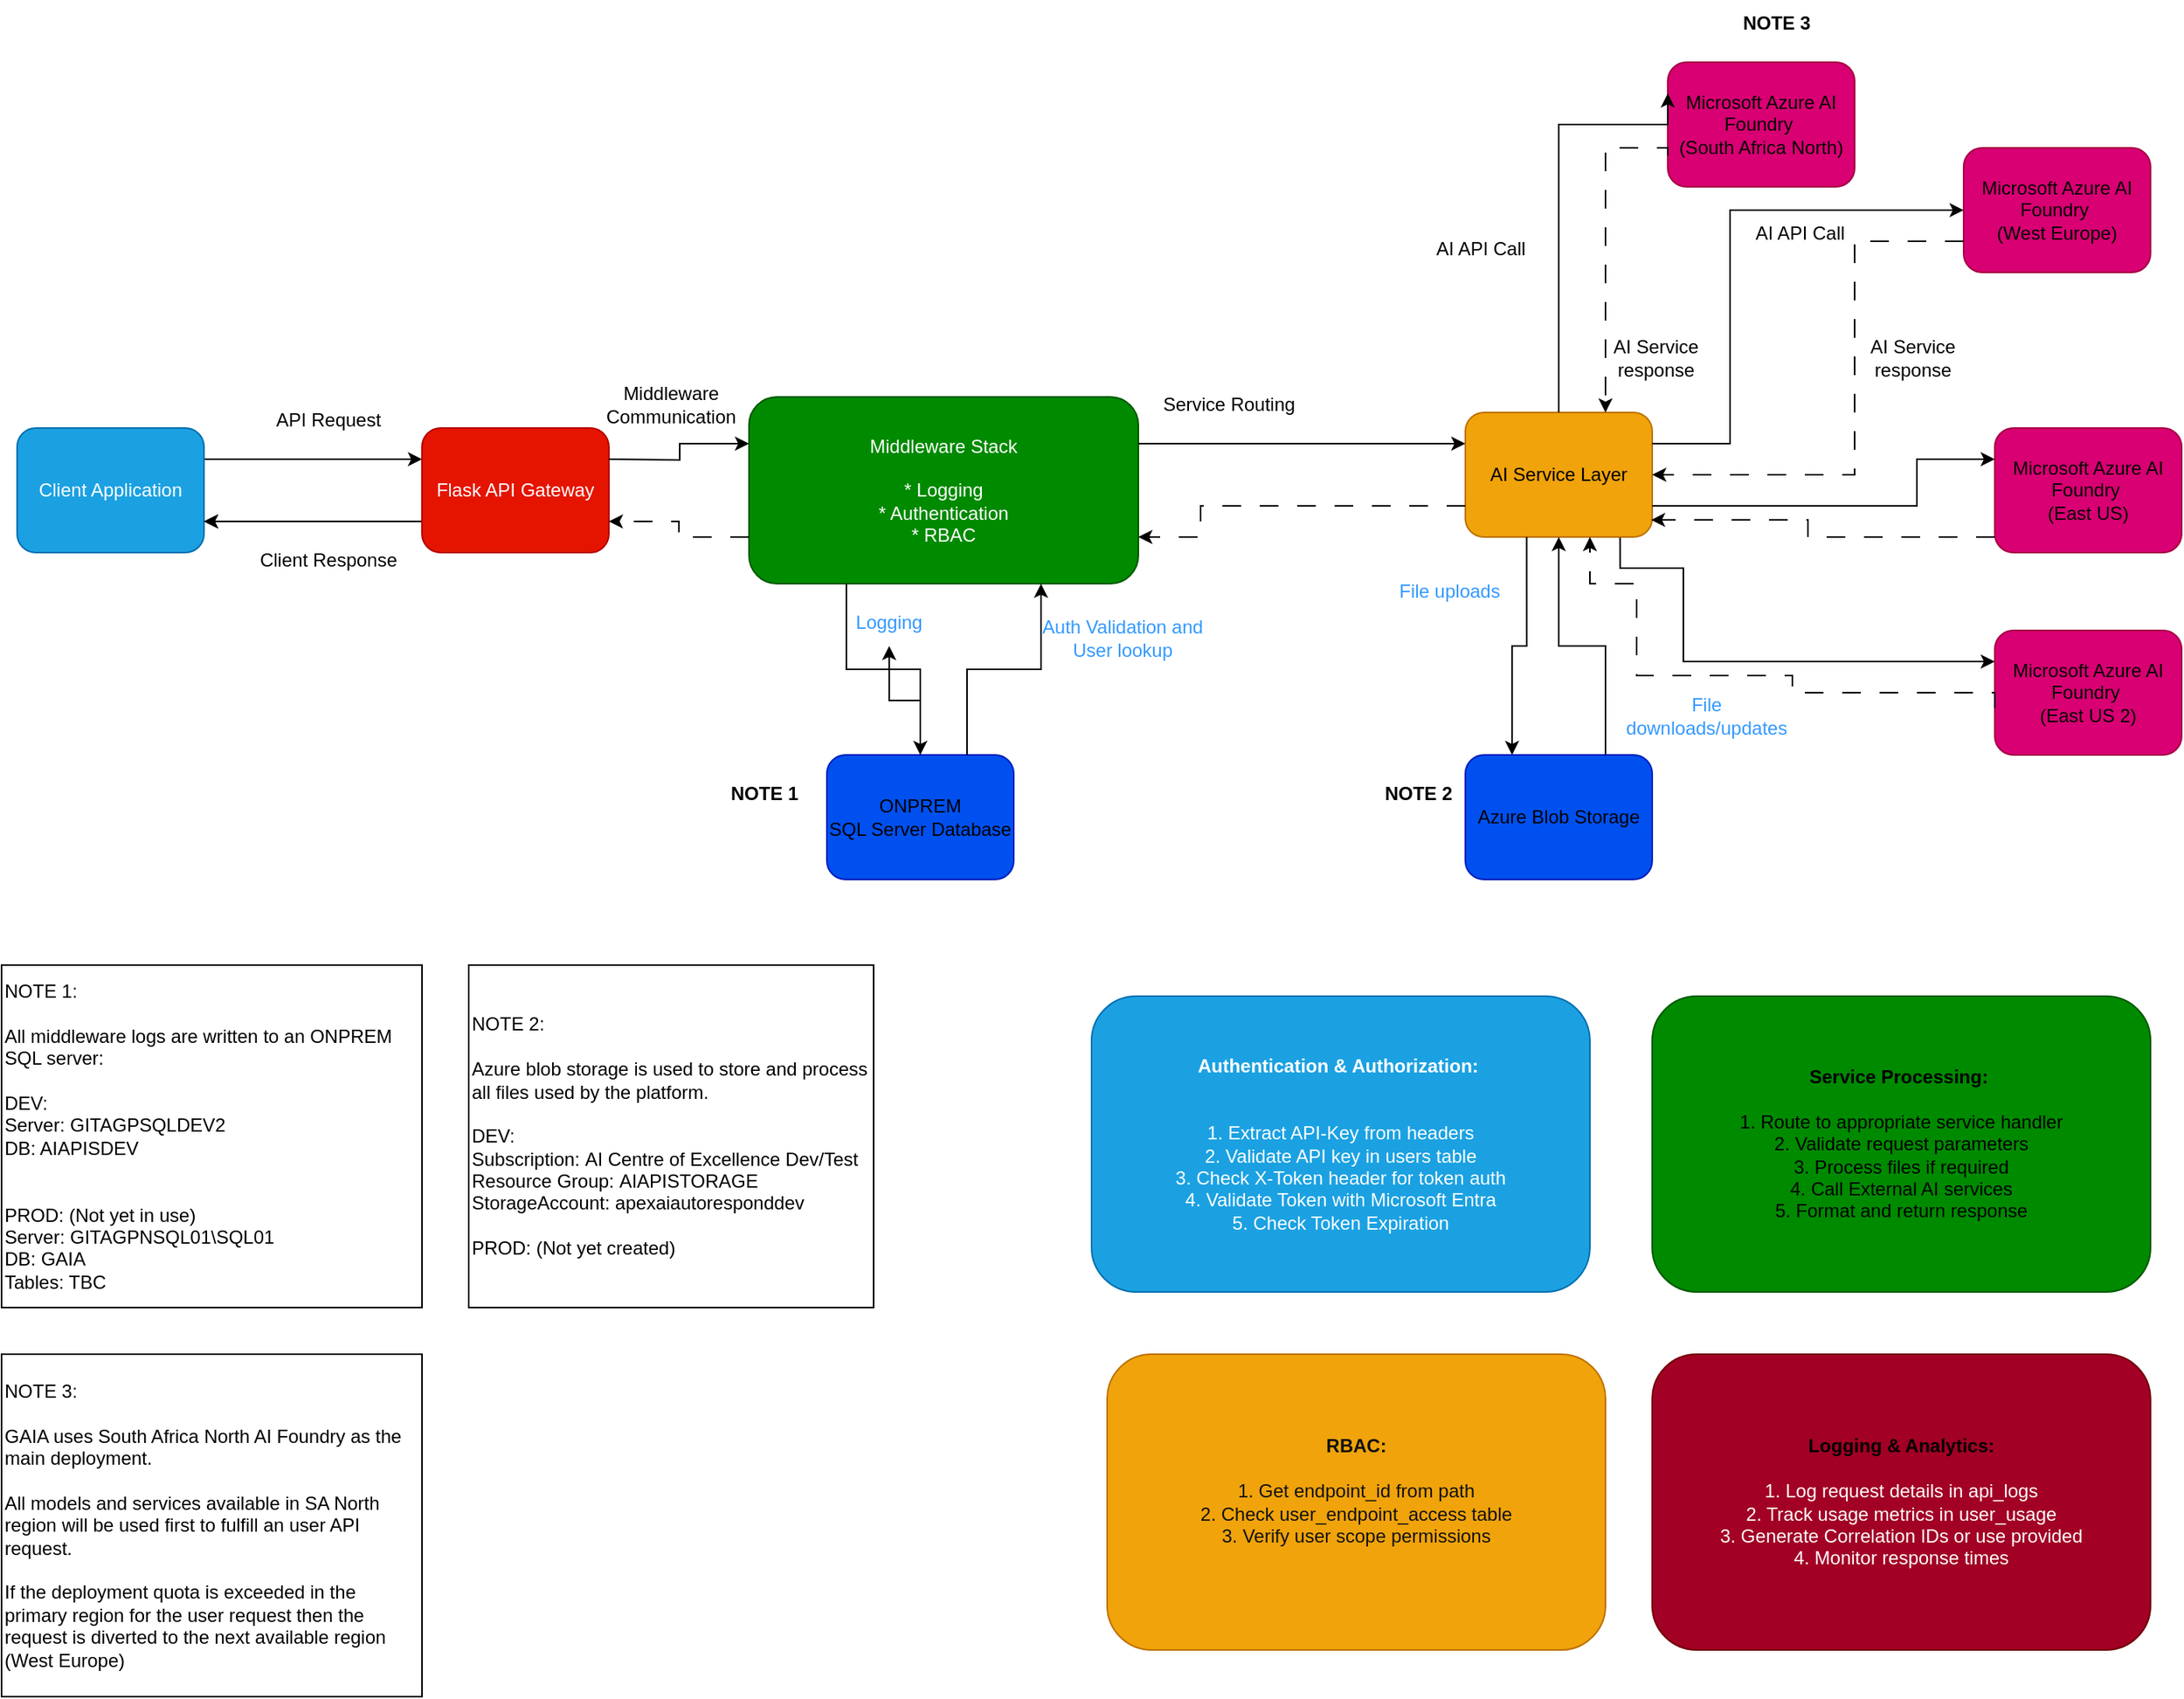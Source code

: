 <mxfile version="28.0.3">
  <diagram name="GAIA Overview" id="1JIi14eUNYYFfe48_Pwp">
    <mxGraphModel dx="2058" dy="1146" grid="1" gridSize="10" guides="1" tooltips="1" connect="1" arrows="1" fold="1" page="1" pageScale="1" pageWidth="3300" pageHeight="2339" background="light-dark(#FFFFFF,#FFFFFF)" math="0" shadow="0">
      <root>
        <mxCell id="0" />
        <mxCell id="1" parent="0" />
        <mxCell id="GCWh2iS9gtE9UTOANhLP-12" style="edgeStyle=orthogonalEdgeStyle;rounded=0;orthogonalLoop=1;jettySize=auto;html=1;entryX=0;entryY=0.25;entryDx=0;entryDy=0;strokeColor=light-dark(#000000,#000099);exitX=1;exitY=0.25;exitDx=0;exitDy=0;" edge="1" parent="1" source="GCWh2iS9gtE9UTOANhLP-2" target="GCWh2iS9gtE9UTOANhLP-3">
          <mxGeometry relative="1" as="geometry">
            <Array as="points" />
          </mxGeometry>
        </mxCell>
        <mxCell id="GCWh2iS9gtE9UTOANhLP-2" value="Client Application" style="rounded=1;whiteSpace=wrap;html=1;fillColor=#1ba1e2;fontColor=#ffffff;strokeColor=#006EAF;" vertex="1" parent="1">
          <mxGeometry x="80" y="355" width="120" height="80" as="geometry" />
        </mxCell>
        <mxCell id="GCWh2iS9gtE9UTOANhLP-13" style="edgeStyle=orthogonalEdgeStyle;rounded=0;orthogonalLoop=1;jettySize=auto;html=1;exitX=0;exitY=0.75;exitDx=0;exitDy=0;entryX=1;entryY=0.75;entryDx=0;entryDy=0;" edge="1" parent="1" source="GCWh2iS9gtE9UTOANhLP-3" target="GCWh2iS9gtE9UTOANhLP-2">
          <mxGeometry relative="1" as="geometry" />
        </mxCell>
        <mxCell id="GCWh2iS9gtE9UTOANhLP-14" style="edgeStyle=orthogonalEdgeStyle;rounded=0;orthogonalLoop=1;jettySize=auto;html=1;exitX=0;exitY=0.75;exitDx=0;exitDy=0;entryX=1;entryY=0.75;entryDx=0;entryDy=0;strokeColor=light-dark(#000000,#CC0000);dashed=1;dashPattern=12 12;" edge="1" parent="1" source="GCWh2iS9gtE9UTOANhLP-3" target="GCWh2iS9gtE9UTOANhLP-2">
          <mxGeometry relative="1" as="geometry" />
        </mxCell>
        <mxCell id="GCWh2iS9gtE9UTOANhLP-3" value="Flask API Gateway" style="rounded=1;whiteSpace=wrap;html=1;fillColor=#e51400;fontColor=#ffffff;strokeColor=#B20000;" vertex="1" parent="1">
          <mxGeometry x="340" y="355" width="120" height="80" as="geometry" />
        </mxCell>
        <mxCell id="GCWh2iS9gtE9UTOANhLP-4" value="Middleware Stack&lt;div&gt;&lt;br&gt;&lt;/div&gt;&lt;div&gt;* Logging&lt;/div&gt;&lt;div&gt;* Authentication&lt;/div&gt;&lt;div&gt;* RBAC&lt;/div&gt;" style="rounded=1;whiteSpace=wrap;html=1;fillColor=#008a00;fontColor=#ffffff;strokeColor=#005700;" vertex="1" parent="1">
          <mxGeometry x="550" y="335" width="250" height="120" as="geometry" />
        </mxCell>
        <mxCell id="GCWh2iS9gtE9UTOANhLP-6" value="AI Service Layer" style="rounded=1;whiteSpace=wrap;html=1;fillColor=#f0a30a;fontColor=#000000;strokeColor=#BD7000;" vertex="1" parent="1">
          <mxGeometry x="1010" y="345" width="120" height="80" as="geometry" />
        </mxCell>
        <mxCell id="GCWh2iS9gtE9UTOANhLP-23" value="" style="edgeStyle=orthogonalEdgeStyle;rounded=0;orthogonalLoop=1;jettySize=auto;html=1;" edge="1" parent="1" source="GCWh2iS9gtE9UTOANhLP-8" target="GCWh2iS9gtE9UTOANhLP-21">
          <mxGeometry relative="1" as="geometry" />
        </mxCell>
        <mxCell id="GCWh2iS9gtE9UTOANhLP-8" value="&lt;div&gt;&lt;font style=&quot;color: light-dark(rgb(0, 0, 0), rgb(255, 255, 255));&quot;&gt;ONPREM&lt;/font&gt;&lt;/div&gt;&lt;font style=&quot;color: light-dark(rgb(0, 0, 0), rgb(255, 255, 255));&quot;&gt;SQL Server Database&lt;/font&gt;" style="rounded=1;whiteSpace=wrap;html=1;fillColor=light-dark(#0050EF,#142230);fontColor=#ffffff;strokeColor=#001DBC;" vertex="1" parent="1">
          <mxGeometry x="600" y="565" width="120" height="80" as="geometry" />
        </mxCell>
        <mxCell id="GCWh2iS9gtE9UTOANhLP-10" value="&lt;font style=&quot;color: light-dark(rgb(0, 0, 0), rgb(255, 255, 255));&quot;&gt;Azure Blob Storage&lt;/font&gt;" style="rounded=1;whiteSpace=wrap;html=1;fillColor=light-dark(#0050EF,#142230);fontColor=#ffffff;strokeColor=#001DBC;" vertex="1" parent="1">
          <mxGeometry x="1010" y="565" width="120" height="80" as="geometry" />
        </mxCell>
        <mxCell id="GCWh2iS9gtE9UTOANhLP-11" value="&lt;font style=&quot;color: light-dark(rgb(0, 0, 0), rgb(255, 255, 255));&quot;&gt;Microsoft Azure AI Foundry&amp;nbsp;&lt;/font&gt;&lt;div&gt;&lt;font style=&quot;color: light-dark(rgb(0, 0, 0), rgb(255, 255, 255));&quot;&gt;(South Africa North)&lt;/font&gt;&lt;/div&gt;" style="rounded=1;whiteSpace=wrap;html=1;fillColor=light-dark(#D80073,#CC0066);fontColor=#ffffff;strokeColor=#A50040;" vertex="1" parent="1">
          <mxGeometry x="1140" y="120" width="120" height="80" as="geometry" />
        </mxCell>
        <mxCell id="GCWh2iS9gtE9UTOANhLP-15" value="&lt;font style=&quot;color: light-dark(rgb(0, 0, 0), rgb(51, 153, 255));&quot;&gt;API Request&lt;/font&gt;" style="text;strokeColor=none;align=center;fillColor=none;html=1;verticalAlign=middle;whiteSpace=wrap;rounded=0;" vertex="1" parent="1">
          <mxGeometry x="220" y="335" width="120" height="30" as="geometry" />
        </mxCell>
        <mxCell id="GCWh2iS9gtE9UTOANhLP-18" value="&lt;font style=&quot;color: light-dark(rgb(0, 0, 0), rgb(51, 153, 255));&quot;&gt;Client Response&lt;/font&gt;" style="text;strokeColor=none;align=center;fillColor=none;html=1;verticalAlign=middle;whiteSpace=wrap;rounded=0;" vertex="1" parent="1">
          <mxGeometry x="220" y="425" width="120" height="30" as="geometry" />
        </mxCell>
        <mxCell id="GCWh2iS9gtE9UTOANhLP-19" style="edgeStyle=orthogonalEdgeStyle;rounded=0;orthogonalLoop=1;jettySize=auto;html=1;entryX=0;entryY=0.25;entryDx=0;entryDy=0;strokeColor=light-dark(#000000,#000099);exitX=1;exitY=0.25;exitDx=0;exitDy=0;" edge="1" parent="1" target="GCWh2iS9gtE9UTOANhLP-4">
          <mxGeometry relative="1" as="geometry">
            <mxPoint x="460" y="375" as="sourcePoint" />
            <mxPoint x="600" y="375" as="targetPoint" />
            <Array as="points" />
          </mxGeometry>
        </mxCell>
        <mxCell id="GCWh2iS9gtE9UTOANhLP-20" value="&lt;font style=&quot;color: light-dark(rgb(0, 0, 0), rgb(51, 153, 255));&quot;&gt;Middleware Communication&lt;/font&gt;" style="text;strokeColor=none;align=center;fillColor=none;html=1;verticalAlign=middle;whiteSpace=wrap;rounded=0;" vertex="1" parent="1">
          <mxGeometry x="440" y="325" width="120" height="30" as="geometry" />
        </mxCell>
        <mxCell id="GCWh2iS9gtE9UTOANhLP-21" value="&lt;font color=&quot;#3399ff&quot;&gt;Logging&lt;/font&gt;" style="text;strokeColor=none;align=center;fillColor=none;html=1;verticalAlign=middle;whiteSpace=wrap;rounded=0;" vertex="1" parent="1">
          <mxGeometry x="580" y="465" width="120" height="30" as="geometry" />
        </mxCell>
        <mxCell id="GCWh2iS9gtE9UTOANhLP-22" style="edgeStyle=orthogonalEdgeStyle;rounded=0;orthogonalLoop=1;jettySize=auto;html=1;entryX=0.5;entryY=0;entryDx=0;entryDy=0;strokeColor=light-dark(#000000,#000099);exitX=0.25;exitY=1;exitDx=0;exitDy=0;" edge="1" parent="1" source="GCWh2iS9gtE9UTOANhLP-4" target="GCWh2iS9gtE9UTOANhLP-8">
          <mxGeometry relative="1" as="geometry">
            <mxPoint x="667" y="495" as="sourcePoint" />
            <mxPoint x="757" y="485" as="targetPoint" />
            <Array as="points" />
          </mxGeometry>
        </mxCell>
        <mxCell id="GCWh2iS9gtE9UTOANhLP-24" style="edgeStyle=orthogonalEdgeStyle;rounded=0;orthogonalLoop=1;jettySize=auto;html=1;strokeColor=light-dark(#000000,#000099);exitX=0.75;exitY=0;exitDx=0;exitDy=0;entryX=0.75;entryY=1;entryDx=0;entryDy=0;" edge="1" parent="1" source="GCWh2iS9gtE9UTOANhLP-8" target="GCWh2iS9gtE9UTOANhLP-4">
          <mxGeometry relative="1" as="geometry">
            <mxPoint x="720" y="451" as="sourcePoint" />
            <mxPoint x="721" y="565" as="targetPoint" />
            <Array as="points" />
          </mxGeometry>
        </mxCell>
        <mxCell id="GCWh2iS9gtE9UTOANhLP-27" value="&lt;font color=&quot;#3399ff&quot;&gt;Auth Validation and User lookup&lt;/font&gt;" style="text;strokeColor=none;align=center;fillColor=none;html=1;verticalAlign=middle;whiteSpace=wrap;rounded=0;" vertex="1" parent="1">
          <mxGeometry x="730" y="475" width="120" height="30" as="geometry" />
        </mxCell>
        <mxCell id="GCWh2iS9gtE9UTOANhLP-28" style="edgeStyle=orthogonalEdgeStyle;rounded=0;orthogonalLoop=1;jettySize=auto;html=1;exitX=0;exitY=0.75;exitDx=0;exitDy=0;entryX=1;entryY=0.75;entryDx=0;entryDy=0;strokeColor=light-dark(#000000,#CC0000);dashed=1;dashPattern=12 12;" edge="1" parent="1" source="GCWh2iS9gtE9UTOANhLP-4" target="GCWh2iS9gtE9UTOANhLP-3">
          <mxGeometry relative="1" as="geometry">
            <mxPoint x="550" y="454" as="sourcePoint" />
            <mxPoint x="410" y="454" as="targetPoint" />
          </mxGeometry>
        </mxCell>
        <mxCell id="GCWh2iS9gtE9UTOANhLP-29" style="edgeStyle=orthogonalEdgeStyle;rounded=0;orthogonalLoop=1;jettySize=auto;html=1;entryX=0;entryY=0.25;entryDx=0;entryDy=0;strokeColor=light-dark(#000000,#000099);exitX=1;exitY=0.25;exitDx=0;exitDy=0;" edge="1" parent="1" source="GCWh2iS9gtE9UTOANhLP-4" target="GCWh2iS9gtE9UTOANhLP-6">
          <mxGeometry relative="1" as="geometry">
            <mxPoint x="840" y="305" as="sourcePoint" />
            <mxPoint x="930" y="295" as="targetPoint" />
            <Array as="points" />
          </mxGeometry>
        </mxCell>
        <mxCell id="GCWh2iS9gtE9UTOANhLP-30" value="&lt;font style=&quot;color: light-dark(rgb(0, 0, 0), rgb(51, 153, 255));&quot;&gt;Service Routing&amp;nbsp;&lt;/font&gt;" style="text;strokeColor=none;align=center;fillColor=none;html=1;verticalAlign=middle;whiteSpace=wrap;rounded=0;" vertex="1" parent="1">
          <mxGeometry x="800" y="325" width="120" height="30" as="geometry" />
        </mxCell>
        <mxCell id="GCWh2iS9gtE9UTOANhLP-31" style="edgeStyle=orthogonalEdgeStyle;rounded=0;orthogonalLoop=1;jettySize=auto;html=1;exitX=0;exitY=0.75;exitDx=0;exitDy=0;entryX=1;entryY=0.75;entryDx=0;entryDy=0;strokeColor=light-dark(#000000,#CC0000);dashed=1;dashPattern=12 12;" edge="1" parent="1" source="GCWh2iS9gtE9UTOANhLP-6" target="GCWh2iS9gtE9UTOANhLP-4">
          <mxGeometry relative="1" as="geometry">
            <mxPoint x="930" y="454" as="sourcePoint" />
            <mxPoint x="840" y="444" as="targetPoint" />
            <Array as="points">
              <mxPoint x="840" y="405" />
              <mxPoint x="840" y="425" />
            </Array>
          </mxGeometry>
        </mxCell>
        <mxCell id="GCWh2iS9gtE9UTOANhLP-32" style="edgeStyle=orthogonalEdgeStyle;rounded=0;orthogonalLoop=1;jettySize=auto;html=1;entryX=0;entryY=0.25;entryDx=0;entryDy=0;strokeColor=light-dark(#000000,#000099);" edge="1" parent="1" target="GCWh2iS9gtE9UTOANhLP-11">
          <mxGeometry relative="1" as="geometry">
            <mxPoint x="1070" y="345" as="sourcePoint" />
            <mxPoint x="1330" y="355" as="targetPoint" />
            <Array as="points">
              <mxPoint x="1070" y="160" />
              <mxPoint x="1140" y="160" />
            </Array>
          </mxGeometry>
        </mxCell>
        <mxCell id="GCWh2iS9gtE9UTOANhLP-33" value="&lt;font style=&quot;color: light-dark(rgb(0, 0, 0), rgb(51, 153, 255));&quot;&gt;AI API Call&lt;/font&gt;" style="text;strokeColor=none;align=center;fillColor=none;html=1;verticalAlign=middle;whiteSpace=wrap;rounded=0;" vertex="1" parent="1">
          <mxGeometry x="960" y="225" width="120" height="30" as="geometry" />
        </mxCell>
        <mxCell id="GCWh2iS9gtE9UTOANhLP-34" style="edgeStyle=orthogonalEdgeStyle;rounded=0;orthogonalLoop=1;jettySize=auto;html=1;strokeColor=light-dark(#000000,#CC0000);dashed=1;dashPattern=12 12;exitX=0;exitY=0.75;exitDx=0;exitDy=0;entryX=0.75;entryY=0;entryDx=0;entryDy=0;" edge="1" parent="1" source="GCWh2iS9gtE9UTOANhLP-11" target="GCWh2iS9gtE9UTOANhLP-6">
          <mxGeometry relative="1" as="geometry">
            <mxPoint x="1330" y="395" as="sourcePoint" />
            <mxPoint x="1110" y="425" as="targetPoint" />
            <Array as="points">
              <mxPoint x="1140" y="175" />
              <mxPoint x="1100" y="175" />
            </Array>
          </mxGeometry>
        </mxCell>
        <mxCell id="GCWh2iS9gtE9UTOANhLP-35" value="&lt;font style=&quot;color: light-dark(rgb(0, 0, 0), rgb(51, 153, 255));&quot;&gt;AI Service response&lt;/font&gt;" style="text;strokeColor=none;align=center;fillColor=none;html=1;verticalAlign=middle;whiteSpace=wrap;rounded=0;" vertex="1" parent="1">
          <mxGeometry x="1100" y="295" width="65" height="30" as="geometry" />
        </mxCell>
        <mxCell id="GCWh2iS9gtE9UTOANhLP-37" style="edgeStyle=orthogonalEdgeStyle;rounded=0;orthogonalLoop=1;jettySize=auto;html=1;entryX=0.25;entryY=0;entryDx=0;entryDy=0;strokeColor=light-dark(#000000,#000099);exitX=0.328;exitY=1;exitDx=0;exitDy=0;exitPerimeter=0;" edge="1" parent="1" source="GCWh2iS9gtE9UTOANhLP-6" target="GCWh2iS9gtE9UTOANhLP-10">
          <mxGeometry relative="1" as="geometry">
            <mxPoint x="990" y="465" as="sourcePoint" />
            <mxPoint x="1037" y="575" as="targetPoint" />
            <Array as="points" />
          </mxGeometry>
        </mxCell>
        <mxCell id="GCWh2iS9gtE9UTOANhLP-38" value="&lt;font color=&quot;#3399ff&quot;&gt;File uploads&lt;/font&gt;" style="text;strokeColor=none;align=center;fillColor=none;html=1;verticalAlign=middle;whiteSpace=wrap;rounded=0;" vertex="1" parent="1">
          <mxGeometry x="940" y="445" width="120" height="30" as="geometry" />
        </mxCell>
        <mxCell id="GCWh2iS9gtE9UTOANhLP-39" style="edgeStyle=orthogonalEdgeStyle;rounded=0;orthogonalLoop=1;jettySize=auto;html=1;strokeColor=light-dark(#000000,#000099);exitX=0.75;exitY=0;exitDx=0;exitDy=0;entryX=0.5;entryY=1;entryDx=0;entryDy=0;" edge="1" parent="1" source="GCWh2iS9gtE9UTOANhLP-10" target="GCWh2iS9gtE9UTOANhLP-6">
          <mxGeometry relative="1" as="geometry">
            <mxPoint x="1110" y="595" as="sourcePoint" />
            <mxPoint x="1158" y="485" as="targetPoint" />
            <Array as="points">
              <mxPoint x="1100" y="495" />
              <mxPoint x="1070" y="495" />
            </Array>
          </mxGeometry>
        </mxCell>
        <mxCell id="GCWh2iS9gtE9UTOANhLP-40" value="&lt;font color=&quot;#3399ff&quot;&gt;File downloads/updates&lt;/font&gt;" style="text;strokeColor=none;align=center;fillColor=none;html=1;verticalAlign=middle;whiteSpace=wrap;rounded=0;" vertex="1" parent="1">
          <mxGeometry x="1150" y="525" width="30" height="30" as="geometry" />
        </mxCell>
        <mxCell id="GCWh2iS9gtE9UTOANhLP-41" value="&lt;div style=&quot;&quot;&gt;&lt;b style=&quot;background-color: transparent; color: light-dark(rgb(255, 255, 255), rgb(18, 18, 18));&quot;&gt;Authentication &amp;amp; Authorization:&amp;nbsp;&lt;/b&gt;&lt;/div&gt;&lt;div&gt;&lt;br&gt;&lt;/div&gt;&lt;div&gt;&lt;br&gt;&lt;/div&gt;&lt;div&gt;1. Extract API-Key from headers&lt;/div&gt;&lt;div&gt;2. Validate API key in users table&lt;/div&gt;&lt;div&gt;3. Check X-Token header for token auth&lt;/div&gt;&lt;div&gt;4. Validate Token with Microsoft Entra&lt;/div&gt;&lt;div&gt;5. Check Token Expiration&lt;/div&gt;" style="rounded=1;whiteSpace=wrap;html=1;fillColor=light-dark(#1BA1E2,#99CCFF);fontColor=#ffffff;strokeColor=light-dark(#006EAF,#0066CC);align=center;" vertex="1" parent="1">
          <mxGeometry x="770" y="720" width="320" height="190" as="geometry" />
        </mxCell>
        <mxCell id="GCWh2iS9gtE9UTOANhLP-42" value="&lt;div style=&quot;&quot;&gt;&lt;font color=&quot;#121212&quot;&gt;&lt;b&gt;RBAC:&lt;/b&gt;&lt;/font&gt;&lt;/div&gt;&lt;div style=&quot;&quot;&gt;&lt;font color=&quot;#121212&quot;&gt;&lt;b&gt;&lt;br&gt;&lt;/b&gt;&lt;/font&gt;&lt;/div&gt;&lt;div style=&quot;&quot;&gt;&lt;font color=&quot;#121212&quot;&gt;1. Get endpoint_id from path&lt;/font&gt;&lt;/div&gt;&lt;div style=&quot;&quot;&gt;&lt;font color=&quot;#121212&quot;&gt;2. Check user_endpoint_access table&lt;/font&gt;&lt;/div&gt;&lt;div style=&quot;&quot;&gt;&lt;font color=&quot;#121212&quot;&gt;3. Verify user scope permissions&lt;/font&gt;&lt;/div&gt;&lt;div style=&quot;&quot;&gt;&lt;font color=&quot;#121212&quot;&gt;&lt;br&gt;&lt;/font&gt;&lt;/div&gt;" style="rounded=1;whiteSpace=wrap;html=1;fillColor=#f0a30a;strokeColor=#BD7000;align=center;fontColor=#000000;" vertex="1" parent="1">
          <mxGeometry x="780" y="950" width="320" height="190" as="geometry" />
        </mxCell>
        <mxCell id="GCWh2iS9gtE9UTOANhLP-43" value="&lt;div style=&quot;&quot;&gt;&lt;font style=&quot;color: light-dark(rgb(0, 0, 0), rgb(255, 255, 255));&quot;&gt;&lt;b style=&quot;&quot;&gt;Service Processing:&amp;nbsp;&lt;/b&gt;&lt;/font&gt;&lt;/div&gt;&lt;div style=&quot;&quot;&gt;&lt;font style=&quot;color: light-dark(rgb(0, 0, 0), rgb(255, 255, 255));&quot;&gt;&lt;b&gt;&lt;br&gt;&lt;/b&gt;&lt;/font&gt;&lt;/div&gt;&lt;div style=&quot;&quot;&gt;&lt;font style=&quot;color: light-dark(rgb(0, 0, 0), rgb(255, 255, 255));&quot;&gt;1. Route to appropriate service handler&lt;/font&gt;&lt;/div&gt;&lt;div style=&quot;&quot;&gt;&lt;font style=&quot;color: light-dark(rgb(0, 0, 0), rgb(255, 255, 255));&quot;&gt;2. Validate request parameters&lt;/font&gt;&lt;/div&gt;&lt;div style=&quot;&quot;&gt;&lt;font style=&quot;color: light-dark(rgb(0, 0, 0), rgb(255, 255, 255));&quot;&gt;3. Process files if required&lt;/font&gt;&lt;/div&gt;&lt;div style=&quot;&quot;&gt;&lt;font style=&quot;color: light-dark(rgb(0, 0, 0), rgb(255, 255, 255));&quot;&gt;4. Call External AI services&lt;/font&gt;&lt;/div&gt;&lt;div style=&quot;&quot;&gt;&lt;font style=&quot;color: light-dark(rgb(0, 0, 0), rgb(255, 255, 255));&quot;&gt;5. Format and return response&lt;/font&gt;&lt;/div&gt;" style="rounded=1;whiteSpace=wrap;html=1;fillColor=light-dark(#008A00,#006600);strokeColor=#005700;align=center;fontColor=#ffffff;" vertex="1" parent="1">
          <mxGeometry x="1130" y="720" width="320" height="190" as="geometry" />
        </mxCell>
        <mxCell id="GCWh2iS9gtE9UTOANhLP-44" value="&lt;div style=&quot;&quot;&gt;&lt;font style=&quot;color: light-dark(rgb(0, 0, 0), rgb(255, 255, 255));&quot;&gt;&lt;b style=&quot;&quot;&gt;Logging &amp;amp; Analytics:&lt;/b&gt;&lt;/font&gt;&lt;/div&gt;&lt;div style=&quot;&quot;&gt;&lt;br&gt;&lt;/div&gt;&lt;div style=&quot;&quot;&gt;&lt;font color=&quot;#ffffff&quot;&gt;1. Log request details in api_logs&lt;/font&gt;&lt;/div&gt;&lt;div style=&quot;&quot;&gt;&lt;font color=&quot;#ffffff&quot;&gt;2. Track usage metrics in user_usage&lt;/font&gt;&lt;/div&gt;&lt;div style=&quot;&quot;&gt;&lt;font color=&quot;#ffffff&quot;&gt;3. Generate Correlation IDs or use provided&lt;/font&gt;&lt;/div&gt;&lt;div style=&quot;&quot;&gt;&lt;font color=&quot;#ffffff&quot;&gt;4. Monitor response times&lt;/font&gt;&lt;/div&gt;" style="rounded=1;whiteSpace=wrap;html=1;fillColor=#a20025;strokeColor=#6F0000;align=center;fontColor=#ffffff;" vertex="1" parent="1">
          <mxGeometry x="1130" y="950" width="320" height="190" as="geometry" />
        </mxCell>
        <mxCell id="GCWh2iS9gtE9UTOANhLP-45" value="&lt;b&gt;&lt;font style=&quot;color: light-dark(rgb(0, 0, 0), rgb(204, 0, 0));&quot;&gt;NOTE 1&lt;/font&gt;&lt;/b&gt;" style="text;strokeColor=none;align=center;fillColor=none;html=1;verticalAlign=middle;whiteSpace=wrap;rounded=0;" vertex="1" parent="1">
          <mxGeometry x="530" y="575" width="60" height="30" as="geometry" />
        </mxCell>
        <mxCell id="GCWh2iS9gtE9UTOANhLP-47" value="&lt;div&gt;NOTE 1:&lt;/div&gt;&lt;div&gt;&lt;br&gt;&lt;/div&gt;&lt;div&gt;All middleware logs are written to an ONPREM SQL server:&lt;/div&gt;&lt;div&gt;&lt;br&gt;&lt;/div&gt;&lt;div&gt;DEV:&amp;nbsp;&lt;/div&gt;&lt;div&gt;Server:&amp;nbsp;&lt;span style=&quot;background-color: transparent; color: light-dark(rgb(0, 0, 0), rgb(255, 255, 255));&quot;&gt;GITAGPSQLDEV2&lt;/span&gt;&lt;/div&gt;&lt;div&gt;DB: AIAPISDEV&lt;/div&gt;&lt;div&gt;&lt;br&gt;&lt;/div&gt;&lt;div&gt;&lt;br&gt;&lt;/div&gt;&lt;div&gt;PROD: (Not yet in use)&lt;/div&gt;&lt;div&gt;Server: GITAGPNSQL01\SQL01&lt;/div&gt;&lt;div&gt;DB: GAIA&lt;/div&gt;&lt;div&gt;Tables: TBC&lt;/div&gt;" style="whiteSpace=wrap;html=1;strokeColor=light-dark(#000000,#FFFFFF);fillColor=light-dark(#FFFFFF,#B3B3B3);align=left;" vertex="1" parent="1">
          <mxGeometry x="70" y="700" width="270" height="220" as="geometry" />
        </mxCell>
        <mxCell id="GCWh2iS9gtE9UTOANhLP-48" value="&lt;div&gt;NOTE 2:&amp;nbsp;&lt;/div&gt;&lt;div&gt;&lt;br&gt;&lt;/div&gt;&lt;div&gt;Azure blob storage is used to store and process all files used by the platform.&amp;nbsp;&lt;/div&gt;&lt;div&gt;&lt;br&gt;&lt;/div&gt;&lt;div&gt;DEV:&lt;/div&gt;&lt;div&gt;Subscription:&amp;nbsp;AI Centre of Excellence Dev/Test&lt;/div&gt;&lt;div&gt;Resource Group:&amp;nbsp;AIAPISTORAGE&lt;/div&gt;&lt;div&gt;StorageAccount:&amp;nbsp;apexaiautoresponddev&lt;/div&gt;&lt;div&gt;&lt;br&gt;&lt;/div&gt;&lt;div&gt;PROD: (Not yet created)&lt;/div&gt;" style="whiteSpace=wrap;html=1;strokeColor=light-dark(#000000,#FFFFFF);fillColor=light-dark(#FFFFFF,#B3B3B3);align=left;" vertex="1" parent="1">
          <mxGeometry x="370" y="700" width="260" height="220" as="geometry" />
        </mxCell>
        <mxCell id="GCWh2iS9gtE9UTOANhLP-49" value="&lt;b&gt;&lt;font style=&quot;color: light-dark(rgb(0, 0, 0), rgb(204, 0, 0));&quot;&gt;NOTE 2&lt;/font&gt;&lt;/b&gt;" style="text;strokeColor=none;align=center;fillColor=none;html=1;verticalAlign=middle;whiteSpace=wrap;rounded=0;" vertex="1" parent="1">
          <mxGeometry x="950" y="575" width="60" height="30" as="geometry" />
        </mxCell>
        <mxCell id="GCWh2iS9gtE9UTOANhLP-50" value="&lt;font style=&quot;color: light-dark(rgb(0, 0, 0), rgb(255, 255, 255));&quot;&gt;Microsoft Azure AI Foundry&amp;nbsp;&lt;/font&gt;&lt;div&gt;&lt;font style=&quot;color: light-dark(rgb(0, 0, 0), rgb(255, 255, 255));&quot;&gt;(West Europe)&lt;/font&gt;&lt;/div&gt;" style="rounded=1;whiteSpace=wrap;html=1;fillColor=light-dark(#D80073,#CC0066);fontColor=#ffffff;strokeColor=#A50040;" vertex="1" parent="1">
          <mxGeometry x="1330" y="175" width="120" height="80" as="geometry" />
        </mxCell>
        <mxCell id="GCWh2iS9gtE9UTOANhLP-51" style="edgeStyle=orthogonalEdgeStyle;rounded=0;orthogonalLoop=1;jettySize=auto;html=1;entryX=0;entryY=0.5;entryDx=0;entryDy=0;strokeColor=light-dark(#000000,#000099);exitX=1;exitY=0.25;exitDx=0;exitDy=0;" edge="1" parent="1" source="GCWh2iS9gtE9UTOANhLP-6" target="GCWh2iS9gtE9UTOANhLP-50">
          <mxGeometry relative="1" as="geometry">
            <mxPoint x="1340" y="345" as="sourcePoint" />
            <mxPoint x="1730" y="185" as="targetPoint" />
            <Array as="points">
              <mxPoint x="1180" y="365" />
              <mxPoint x="1180" y="215" />
            </Array>
          </mxGeometry>
        </mxCell>
        <mxCell id="GCWh2iS9gtE9UTOANhLP-53" style="edgeStyle=orthogonalEdgeStyle;rounded=0;orthogonalLoop=1;jettySize=auto;html=1;strokeColor=light-dark(#000000,#CC0000);dashed=1;dashPattern=12 12;exitX=0;exitY=0.75;exitDx=0;exitDy=0;entryX=1;entryY=0.5;entryDx=0;entryDy=0;" edge="1" parent="1" source="GCWh2iS9gtE9UTOANhLP-50" target="GCWh2iS9gtE9UTOANhLP-6">
          <mxGeometry relative="1" as="geometry">
            <mxPoint x="1750" y="235" as="sourcePoint" />
            <mxPoint x="1390" y="355" as="targetPoint" />
            <Array as="points">
              <mxPoint x="1260" y="235" />
              <mxPoint x="1260" y="385" />
            </Array>
          </mxGeometry>
        </mxCell>
        <mxCell id="GCWh2iS9gtE9UTOANhLP-54" value="&lt;font style=&quot;color: light-dark(rgb(0, 0, 0), rgb(51, 153, 255));&quot;&gt;AI API Call&lt;/font&gt;" style="text;strokeColor=none;align=center;fillColor=none;html=1;verticalAlign=middle;whiteSpace=wrap;rounded=0;" vertex="1" parent="1">
          <mxGeometry x="1165" y="215" width="120" height="30" as="geometry" />
        </mxCell>
        <mxCell id="GCWh2iS9gtE9UTOANhLP-55" value="&lt;font style=&quot;color: light-dark(rgb(0, 0, 0), rgb(51, 153, 255));&quot;&gt;AI Service response&lt;/font&gt;" style="text;strokeColor=none;align=center;fillColor=none;html=1;verticalAlign=middle;whiteSpace=wrap;rounded=0;" vertex="1" parent="1">
          <mxGeometry x="1265" y="295" width="65" height="30" as="geometry" />
        </mxCell>
        <mxCell id="GCWh2iS9gtE9UTOANhLP-56" value="&lt;font style=&quot;color: light-dark(rgb(0, 0, 0), rgb(255, 255, 255));&quot;&gt;Microsoft Azure AI Foundry&amp;nbsp;&lt;/font&gt;&lt;div&gt;&lt;font style=&quot;color: light-dark(rgb(0, 0, 0), rgb(255, 255, 255));&quot;&gt;(East US)&lt;/font&gt;&lt;/div&gt;" style="rounded=1;whiteSpace=wrap;html=1;fillColor=light-dark(#D80073,#CC0066);fontColor=#ffffff;strokeColor=#A50040;" vertex="1" parent="1">
          <mxGeometry x="1350" y="355" width="120" height="80" as="geometry" />
        </mxCell>
        <mxCell id="GCWh2iS9gtE9UTOANhLP-57" value="&lt;font style=&quot;color: light-dark(rgb(0, 0, 0), rgb(255, 255, 255));&quot;&gt;Microsoft Azure AI Foundry&amp;nbsp;&lt;/font&gt;&lt;div&gt;&lt;font style=&quot;color: light-dark(rgb(0, 0, 0), rgb(255, 255, 255));&quot;&gt;(East US 2)&lt;/font&gt;&lt;/div&gt;" style="rounded=1;whiteSpace=wrap;html=1;fillColor=light-dark(#D80073,#CC0066);fontColor=#ffffff;strokeColor=#A50040;" vertex="1" parent="1">
          <mxGeometry x="1350" y="485" width="120" height="80" as="geometry" />
        </mxCell>
        <mxCell id="GCWh2iS9gtE9UTOANhLP-58" style="edgeStyle=orthogonalEdgeStyle;rounded=0;orthogonalLoop=1;jettySize=auto;html=1;entryX=0;entryY=0.25;entryDx=0;entryDy=0;strokeColor=light-dark(#000000,#000099);exitX=1;exitY=0.75;exitDx=0;exitDy=0;" edge="1" parent="1" source="GCWh2iS9gtE9UTOANhLP-6" target="GCWh2iS9gtE9UTOANhLP-56">
          <mxGeometry relative="1" as="geometry">
            <mxPoint x="1190" y="525" as="sourcePoint" />
            <mxPoint x="1390" y="375" as="targetPoint" />
            <Array as="points">
              <mxPoint x="1300" y="405" />
              <mxPoint x="1300" y="375" />
            </Array>
          </mxGeometry>
        </mxCell>
        <mxCell id="GCWh2iS9gtE9UTOANhLP-59" style="edgeStyle=orthogonalEdgeStyle;rounded=0;orthogonalLoop=1;jettySize=auto;html=1;strokeColor=light-dark(#000000,#CC0000);dashed=1;dashPattern=12 12;entryX=0.994;entryY=0.863;entryDx=0;entryDy=0;entryPerimeter=0;" edge="1" parent="1" source="GCWh2iS9gtE9UTOANhLP-56" target="GCWh2iS9gtE9UTOANhLP-6">
          <mxGeometry relative="1" as="geometry">
            <mxPoint x="1310" y="414" as="sourcePoint" />
            <mxPoint x="1250" y="525" as="targetPoint" />
            <Array as="points">
              <mxPoint x="1230" y="425" />
              <mxPoint x="1230" y="414" />
            </Array>
          </mxGeometry>
        </mxCell>
        <mxCell id="GCWh2iS9gtE9UTOANhLP-60" style="edgeStyle=orthogonalEdgeStyle;rounded=0;orthogonalLoop=1;jettySize=auto;html=1;strokeColor=light-dark(#000000,#000099);exitX=0.828;exitY=1.005;exitDx=0;exitDy=0;entryX=0;entryY=0.25;entryDx=0;entryDy=0;exitPerimeter=0;" edge="1" parent="1" source="GCWh2iS9gtE9UTOANhLP-6" target="GCWh2iS9gtE9UTOANhLP-57">
          <mxGeometry relative="1" as="geometry">
            <mxPoint x="1300" y="625" as="sourcePoint" />
            <mxPoint x="1270" y="485" as="targetPoint" />
            <Array as="points">
              <mxPoint x="1109" y="445" />
              <mxPoint x="1150" y="445" />
              <mxPoint x="1150" y="505" />
            </Array>
          </mxGeometry>
        </mxCell>
        <mxCell id="GCWh2iS9gtE9UTOANhLP-61" style="edgeStyle=orthogonalEdgeStyle;rounded=0;orthogonalLoop=1;jettySize=auto;html=1;strokeColor=light-dark(#000000,#CC0000);dashed=1;dashPattern=12 12;entryX=0.75;entryY=1;entryDx=0;entryDy=0;exitX=0;exitY=0.625;exitDx=0;exitDy=0;exitPerimeter=0;" edge="1" parent="1" source="GCWh2iS9gtE9UTOANhLP-57">
          <mxGeometry relative="1" as="geometry">
            <mxPoint x="1340" y="525" as="sourcePoint" />
            <mxPoint x="1090" y="425" as="targetPoint" />
            <Array as="points">
              <mxPoint x="1350" y="525" />
              <mxPoint x="1220" y="525" />
              <mxPoint x="1220" y="514" />
              <mxPoint x="1120" y="514" />
              <mxPoint x="1120" y="455" />
              <mxPoint x="1090" y="455" />
            </Array>
          </mxGeometry>
        </mxCell>
        <mxCell id="GCWh2iS9gtE9UTOANhLP-63" value="&lt;b&gt;&lt;font style=&quot;color: light-dark(rgb(0, 0, 0), rgb(204, 0, 0));&quot;&gt;NOTE 3&lt;/font&gt;&lt;/b&gt;" style="text;strokeColor=none;align=center;fillColor=none;html=1;verticalAlign=middle;whiteSpace=wrap;rounded=0;" vertex="1" parent="1">
          <mxGeometry x="1180" y="80" width="60" height="30" as="geometry" />
        </mxCell>
        <mxCell id="GCWh2iS9gtE9UTOANhLP-64" value="&lt;div&gt;NOTE 3:&lt;/div&gt;&lt;div&gt;&lt;br&gt;&lt;/div&gt;&lt;div&gt;GAIA uses South Africa North AI Foundry as the main deployment.&lt;/div&gt;&lt;div&gt;&lt;br&gt;&lt;/div&gt;&lt;div&gt;All models and services available in SA North region will be used first to fulfill an user API request.&lt;/div&gt;&lt;div&gt;&lt;br&gt;&lt;/div&gt;&lt;div&gt;If the deployment quota is exceeded in the primary region for the user request then the request is diverted to the next available region (West Europe)&lt;/div&gt;" style="whiteSpace=wrap;html=1;strokeColor=light-dark(#000000,#FFFFFF);fillColor=light-dark(#FFFFFF,#B3B3B3);align=left;" vertex="1" parent="1">
          <mxGeometry x="70" y="950" width="270" height="220" as="geometry" />
        </mxCell>
      </root>
    </mxGraphModel>
  </diagram>
</mxfile>
